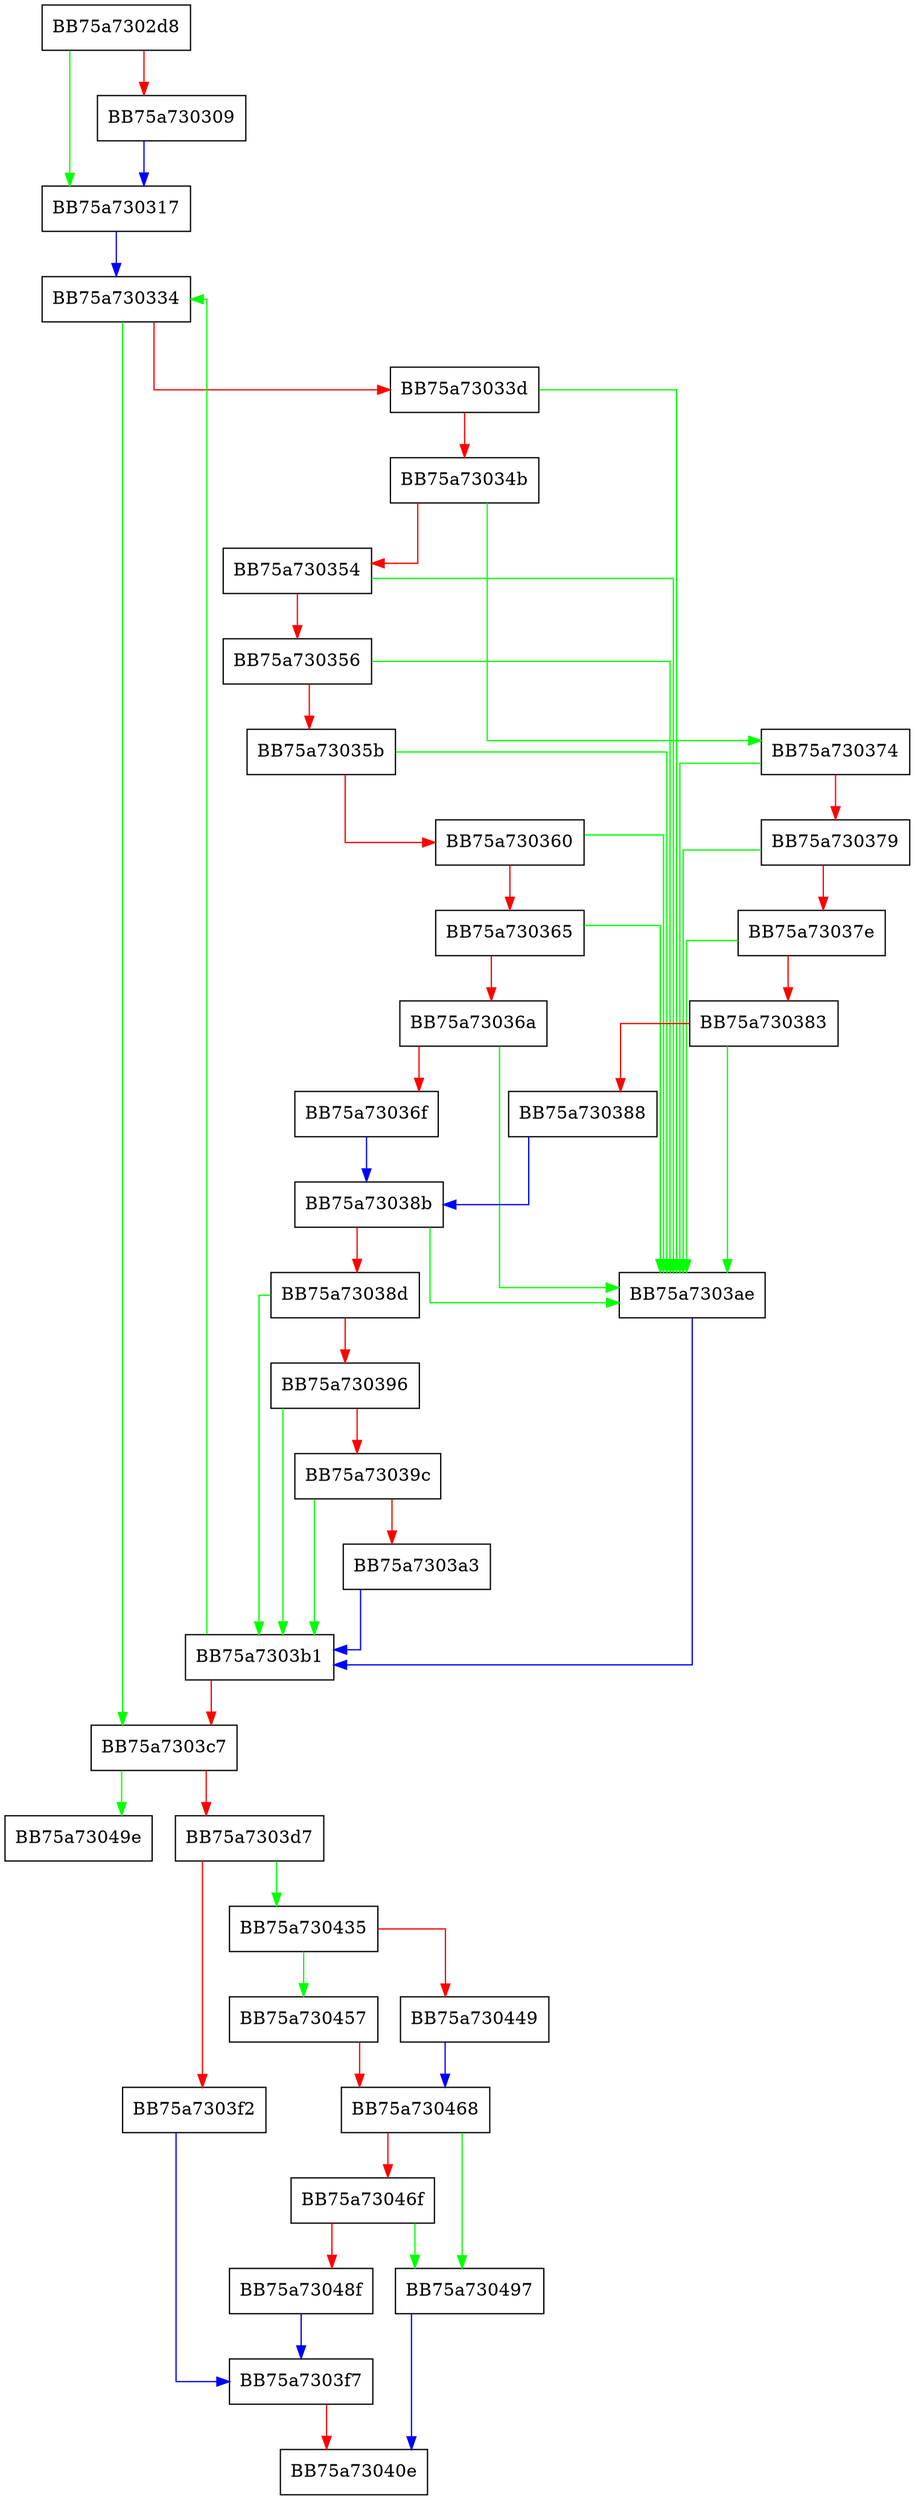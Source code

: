 digraph makeUniqueName {
  node [shape="box"];
  graph [splines=ortho];
  BB75a7302d8 -> BB75a730317 [color="green"];
  BB75a7302d8 -> BB75a730309 [color="red"];
  BB75a730309 -> BB75a730317 [color="blue"];
  BB75a730317 -> BB75a730334 [color="blue"];
  BB75a730334 -> BB75a7303c7 [color="green"];
  BB75a730334 -> BB75a73033d [color="red"];
  BB75a73033d -> BB75a7303ae [color="green"];
  BB75a73033d -> BB75a73034b [color="red"];
  BB75a73034b -> BB75a730374 [color="green"];
  BB75a73034b -> BB75a730354 [color="red"];
  BB75a730354 -> BB75a7303ae [color="green"];
  BB75a730354 -> BB75a730356 [color="red"];
  BB75a730356 -> BB75a7303ae [color="green"];
  BB75a730356 -> BB75a73035b [color="red"];
  BB75a73035b -> BB75a7303ae [color="green"];
  BB75a73035b -> BB75a730360 [color="red"];
  BB75a730360 -> BB75a7303ae [color="green"];
  BB75a730360 -> BB75a730365 [color="red"];
  BB75a730365 -> BB75a7303ae [color="green"];
  BB75a730365 -> BB75a73036a [color="red"];
  BB75a73036a -> BB75a7303ae [color="green"];
  BB75a73036a -> BB75a73036f [color="red"];
  BB75a73036f -> BB75a73038b [color="blue"];
  BB75a730374 -> BB75a7303ae [color="green"];
  BB75a730374 -> BB75a730379 [color="red"];
  BB75a730379 -> BB75a7303ae [color="green"];
  BB75a730379 -> BB75a73037e [color="red"];
  BB75a73037e -> BB75a7303ae [color="green"];
  BB75a73037e -> BB75a730383 [color="red"];
  BB75a730383 -> BB75a7303ae [color="green"];
  BB75a730383 -> BB75a730388 [color="red"];
  BB75a730388 -> BB75a73038b [color="blue"];
  BB75a73038b -> BB75a7303ae [color="green"];
  BB75a73038b -> BB75a73038d [color="red"];
  BB75a73038d -> BB75a7303b1 [color="green"];
  BB75a73038d -> BB75a730396 [color="red"];
  BB75a730396 -> BB75a7303b1 [color="green"];
  BB75a730396 -> BB75a73039c [color="red"];
  BB75a73039c -> BB75a7303b1 [color="green"];
  BB75a73039c -> BB75a7303a3 [color="red"];
  BB75a7303a3 -> BB75a7303b1 [color="blue"];
  BB75a7303ae -> BB75a7303b1 [color="blue"];
  BB75a7303b1 -> BB75a730334 [color="green"];
  BB75a7303b1 -> BB75a7303c7 [color="red"];
  BB75a7303c7 -> BB75a73049e [color="green"];
  BB75a7303c7 -> BB75a7303d7 [color="red"];
  BB75a7303d7 -> BB75a730435 [color="green"];
  BB75a7303d7 -> BB75a7303f2 [color="red"];
  BB75a7303f2 -> BB75a7303f7 [color="blue"];
  BB75a7303f7 -> BB75a73040e [color="red"];
  BB75a730435 -> BB75a730457 [color="green"];
  BB75a730435 -> BB75a730449 [color="red"];
  BB75a730449 -> BB75a730468 [color="blue"];
  BB75a730457 -> BB75a730468 [color="red"];
  BB75a730468 -> BB75a730497 [color="green"];
  BB75a730468 -> BB75a73046f [color="red"];
  BB75a73046f -> BB75a730497 [color="green"];
  BB75a73046f -> BB75a73048f [color="red"];
  BB75a73048f -> BB75a7303f7 [color="blue"];
  BB75a730497 -> BB75a73040e [color="blue"];
}